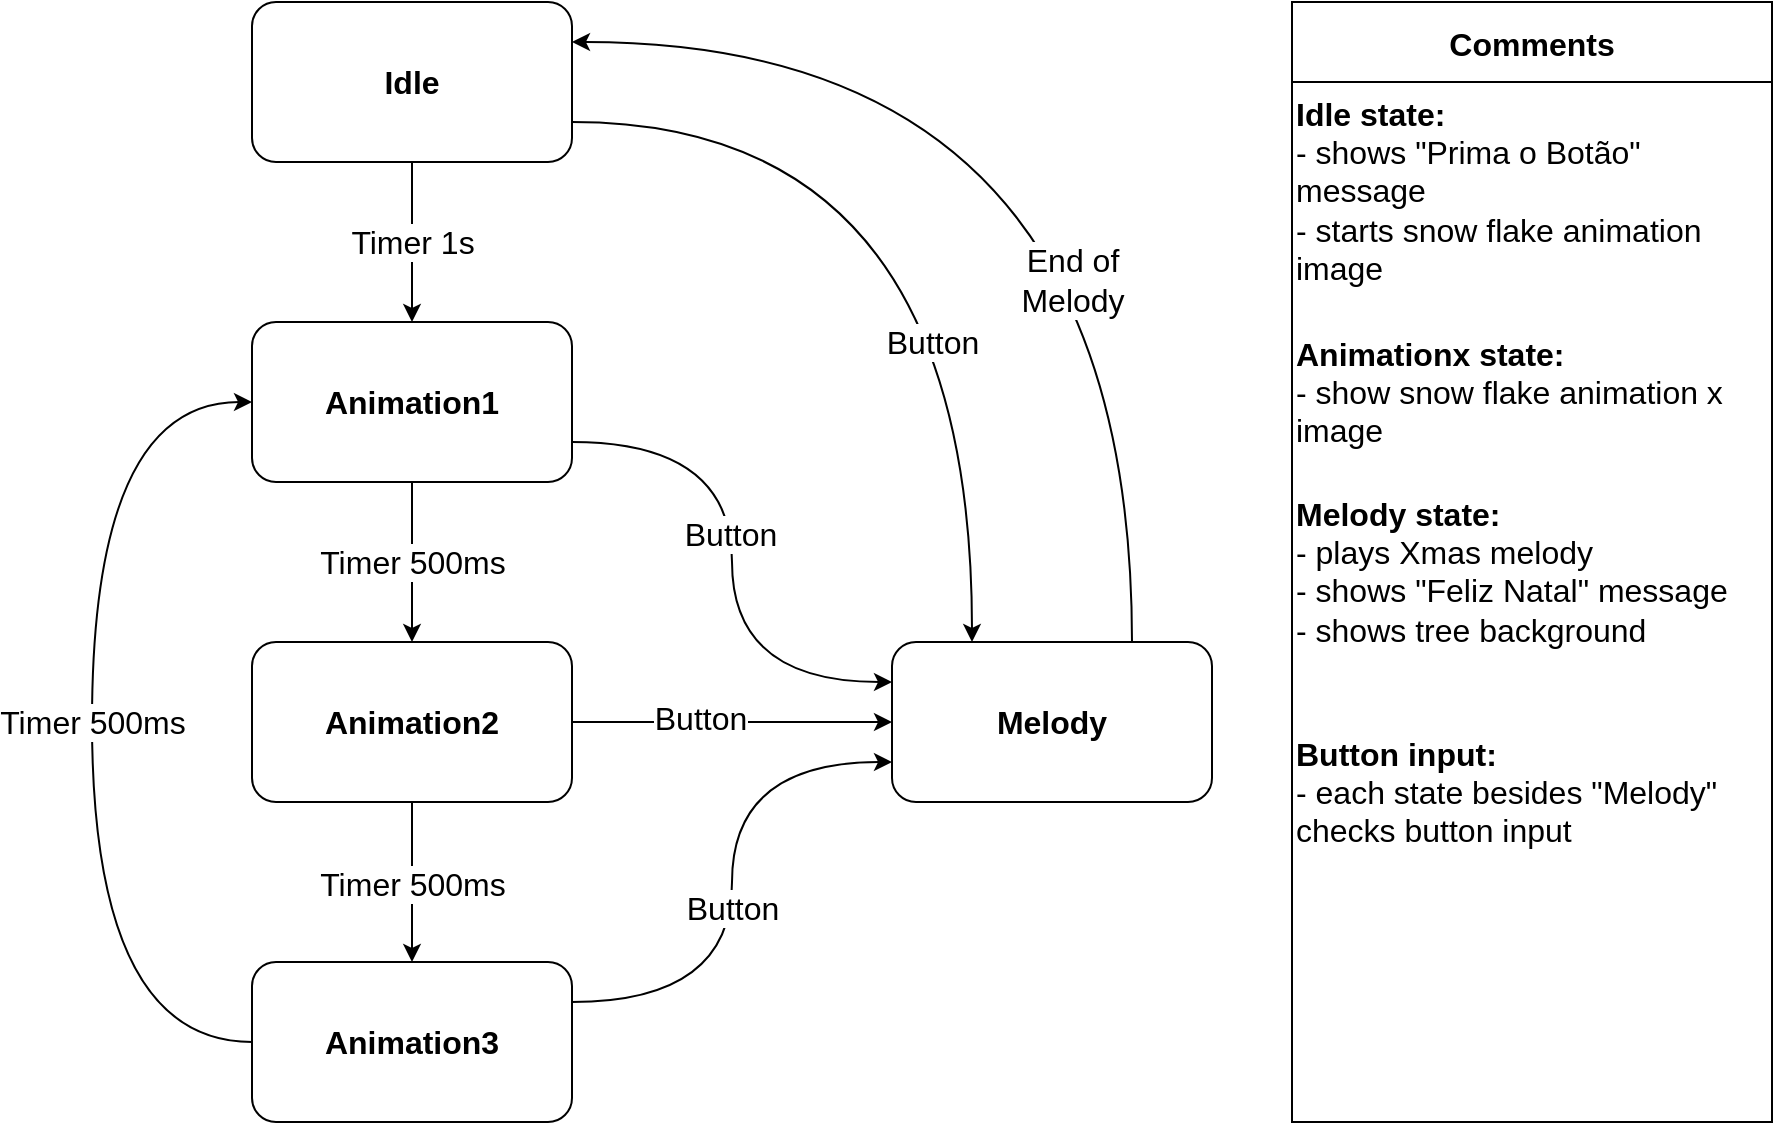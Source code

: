 <mxfile version="20.3.0" type="device"><diagram id="K1SaifJy4pwLog_R_Eac" name="Page-1"><mxGraphModel dx="1024" dy="675" grid="1" gridSize="10" guides="1" tooltips="1" connect="1" arrows="1" fold="1" page="1" pageScale="1" pageWidth="1169" pageHeight="827" math="0" shadow="0"><root><mxCell id="0"/><mxCell id="1" parent="0"/><mxCell id="Y8G3NJ-Q2ZWjeWGER6vO-10" style="edgeStyle=orthogonalEdgeStyle;rounded=0;orthogonalLoop=1;jettySize=auto;html=1;exitX=0.5;exitY=1;exitDx=0;exitDy=0;entryX=0.5;entryY=0;entryDx=0;entryDy=0;fontSize=16;curved=1;" edge="1" parent="1" source="Y8G3NJ-Q2ZWjeWGER6vO-1" target="Y8G3NJ-Q2ZWjeWGER6vO-7"><mxGeometry relative="1" as="geometry"/></mxCell><mxCell id="Y8G3NJ-Q2ZWjeWGER6vO-13" value="Timer 1s" style="edgeLabel;html=1;align=center;verticalAlign=middle;resizable=0;points=[];fontSize=16;" vertex="1" connectable="0" parent="Y8G3NJ-Q2ZWjeWGER6vO-10"><mxGeometry x="-0.18" y="1" relative="1" as="geometry"><mxPoint x="-1" y="7" as="offset"/></mxGeometry></mxCell><mxCell id="Y8G3NJ-Q2ZWjeWGER6vO-33" style="edgeStyle=orthogonalEdgeStyle;curved=1;rounded=0;orthogonalLoop=1;jettySize=auto;html=1;exitX=1;exitY=0.75;exitDx=0;exitDy=0;entryX=0.25;entryY=0;entryDx=0;entryDy=0;fontSize=16;" edge="1" parent="1" source="Y8G3NJ-Q2ZWjeWGER6vO-1" target="Y8G3NJ-Q2ZWjeWGER6vO-2"><mxGeometry relative="1" as="geometry"><Array as="points"><mxPoint x="520" y="100"/></Array></mxGeometry></mxCell><mxCell id="Y8G3NJ-Q2ZWjeWGER6vO-34" value="Button" style="edgeLabel;html=1;align=center;verticalAlign=middle;resizable=0;points=[];fontSize=16;" vertex="1" connectable="0" parent="Y8G3NJ-Q2ZWjeWGER6vO-33"><mxGeometry x="0.347" y="-2" relative="1" as="geometry"><mxPoint x="-18" as="offset"/></mxGeometry></mxCell><mxCell id="Y8G3NJ-Q2ZWjeWGER6vO-1" value="&lt;b&gt;&lt;font style=&quot;font-size: 16px;&quot;&gt;Idle&lt;br&gt;&lt;/font&gt;&lt;/b&gt;" style="rounded=1;whiteSpace=wrap;html=1;" vertex="1" parent="1"><mxGeometry x="160" y="40" width="160" height="80" as="geometry"/></mxCell><mxCell id="Y8G3NJ-Q2ZWjeWGER6vO-20" style="edgeStyle=orthogonalEdgeStyle;curved=1;rounded=0;orthogonalLoop=1;jettySize=auto;html=1;exitX=0.75;exitY=0;exitDx=0;exitDy=0;entryX=1;entryY=0.25;entryDx=0;entryDy=0;fontSize=16;" edge="1" parent="1" source="Y8G3NJ-Q2ZWjeWGER6vO-2" target="Y8G3NJ-Q2ZWjeWGER6vO-1"><mxGeometry relative="1" as="geometry"/></mxCell><mxCell id="Y8G3NJ-Q2ZWjeWGER6vO-25" value="End of&lt;br&gt;Melody" style="edgeLabel;html=1;align=center;verticalAlign=middle;resizable=0;points=[];fontSize=16;" vertex="1" connectable="0" parent="Y8G3NJ-Q2ZWjeWGER6vO-20"><mxGeometry x="-0.376" y="5" relative="1" as="geometry"><mxPoint x="-25" as="offset"/></mxGeometry></mxCell><mxCell id="Y8G3NJ-Q2ZWjeWGER6vO-2" value="&lt;b&gt;&lt;font style=&quot;font-size: 16px;&quot;&gt;Melody&lt;br&gt;&lt;/font&gt;&lt;/b&gt;" style="rounded=1;whiteSpace=wrap;html=1;" vertex="1" parent="1"><mxGeometry x="480" y="360" width="160" height="80" as="geometry"/></mxCell><mxCell id="Y8G3NJ-Q2ZWjeWGER6vO-11" style="edgeStyle=orthogonalEdgeStyle;curved=1;rounded=0;orthogonalLoop=1;jettySize=auto;html=1;exitX=0.5;exitY=1;exitDx=0;exitDy=0;entryX=0.5;entryY=0;entryDx=0;entryDy=0;fontSize=16;" edge="1" parent="1" source="Y8G3NJ-Q2ZWjeWGER6vO-7" target="Y8G3NJ-Q2ZWjeWGER6vO-8"><mxGeometry relative="1" as="geometry"><Array as="points"><mxPoint x="240" y="290"/><mxPoint x="240" y="290"/></Array></mxGeometry></mxCell><mxCell id="Y8G3NJ-Q2ZWjeWGER6vO-14" value="Timer 500ms" style="edgeLabel;html=1;align=center;verticalAlign=middle;resizable=0;points=[];fontSize=16;" vertex="1" connectable="0" parent="Y8G3NJ-Q2ZWjeWGER6vO-11"><mxGeometry x="-0.222" relative="1" as="geometry"><mxPoint y="9" as="offset"/></mxGeometry></mxCell><mxCell id="Y8G3NJ-Q2ZWjeWGER6vO-16" style="edgeStyle=orthogonalEdgeStyle;curved=1;rounded=0;orthogonalLoop=1;jettySize=auto;html=1;exitX=1;exitY=0.75;exitDx=0;exitDy=0;entryX=0;entryY=0.25;entryDx=0;entryDy=0;fontSize=16;" edge="1" parent="1" source="Y8G3NJ-Q2ZWjeWGER6vO-7" target="Y8G3NJ-Q2ZWjeWGER6vO-2"><mxGeometry relative="1" as="geometry"/></mxCell><mxCell id="Y8G3NJ-Q2ZWjeWGER6vO-22" value="Button" style="edgeLabel;html=1;align=center;verticalAlign=middle;resizable=0;points=[];fontSize=16;" vertex="1" connectable="0" parent="Y8G3NJ-Q2ZWjeWGER6vO-16"><mxGeometry x="-0.103" y="-1" relative="1" as="geometry"><mxPoint as="offset"/></mxGeometry></mxCell><mxCell id="Y8G3NJ-Q2ZWjeWGER6vO-7" value="&lt;b&gt;&lt;font style=&quot;font-size: 16px;&quot;&gt;Animation1&lt;/font&gt;&lt;/b&gt;" style="rounded=1;whiteSpace=wrap;html=1;" vertex="1" parent="1"><mxGeometry x="160" y="200" width="160" height="80" as="geometry"/></mxCell><mxCell id="Y8G3NJ-Q2ZWjeWGER6vO-12" style="edgeStyle=orthogonalEdgeStyle;curved=1;rounded=0;orthogonalLoop=1;jettySize=auto;html=1;exitX=0.5;exitY=1;exitDx=0;exitDy=0;entryX=0.5;entryY=0;entryDx=0;entryDy=0;fontSize=16;" edge="1" parent="1" source="Y8G3NJ-Q2ZWjeWGER6vO-8" target="Y8G3NJ-Q2ZWjeWGER6vO-9"><mxGeometry relative="1" as="geometry"/></mxCell><mxCell id="Y8G3NJ-Q2ZWjeWGER6vO-15" value="Timer 500ms" style="edgeLabel;html=1;align=center;verticalAlign=middle;resizable=0;points=[];fontSize=16;" vertex="1" connectable="0" parent="Y8G3NJ-Q2ZWjeWGER6vO-12"><mxGeometry x="0.209" y="3" relative="1" as="geometry"><mxPoint x="-3" y="-8" as="offset"/></mxGeometry></mxCell><mxCell id="Y8G3NJ-Q2ZWjeWGER6vO-17" style="edgeStyle=orthogonalEdgeStyle;curved=1;rounded=0;orthogonalLoop=1;jettySize=auto;html=1;exitX=1;exitY=0.5;exitDx=0;exitDy=0;entryX=0;entryY=0.5;entryDx=0;entryDy=0;fontSize=16;" edge="1" parent="1" source="Y8G3NJ-Q2ZWjeWGER6vO-8" target="Y8G3NJ-Q2ZWjeWGER6vO-2"><mxGeometry relative="1" as="geometry"/></mxCell><mxCell id="Y8G3NJ-Q2ZWjeWGER6vO-23" value="Button" style="edgeLabel;html=1;align=center;verticalAlign=middle;resizable=0;points=[];fontSize=16;" vertex="1" connectable="0" parent="Y8G3NJ-Q2ZWjeWGER6vO-17"><mxGeometry x="-0.206" y="2" relative="1" as="geometry"><mxPoint as="offset"/></mxGeometry></mxCell><mxCell id="Y8G3NJ-Q2ZWjeWGER6vO-8" value="&lt;b&gt;&lt;font style=&quot;font-size: 16px;&quot;&gt;Animation2&lt;/font&gt;&lt;/b&gt;" style="rounded=1;whiteSpace=wrap;html=1;" vertex="1" parent="1"><mxGeometry x="160" y="360" width="160" height="80" as="geometry"/></mxCell><mxCell id="Y8G3NJ-Q2ZWjeWGER6vO-18" style="edgeStyle=orthogonalEdgeStyle;curved=1;rounded=0;orthogonalLoop=1;jettySize=auto;html=1;exitX=1;exitY=0.25;exitDx=0;exitDy=0;entryX=0;entryY=0.75;entryDx=0;entryDy=0;fontSize=16;" edge="1" parent="1" source="Y8G3NJ-Q2ZWjeWGER6vO-9" target="Y8G3NJ-Q2ZWjeWGER6vO-2"><mxGeometry relative="1" as="geometry"/></mxCell><mxCell id="Y8G3NJ-Q2ZWjeWGER6vO-24" value="Button" style="edgeLabel;html=1;align=center;verticalAlign=middle;resizable=0;points=[];fontSize=16;" vertex="1" connectable="0" parent="Y8G3NJ-Q2ZWjeWGER6vO-18"><mxGeometry x="-0.089" relative="1" as="geometry"><mxPoint as="offset"/></mxGeometry></mxCell><mxCell id="Y8G3NJ-Q2ZWjeWGER6vO-19" style="edgeStyle=orthogonalEdgeStyle;curved=1;rounded=0;orthogonalLoop=1;jettySize=auto;html=1;exitX=0;exitY=0.5;exitDx=0;exitDy=0;entryX=0;entryY=0.5;entryDx=0;entryDy=0;fontSize=16;" edge="1" parent="1" source="Y8G3NJ-Q2ZWjeWGER6vO-9" target="Y8G3NJ-Q2ZWjeWGER6vO-7"><mxGeometry relative="1" as="geometry"><Array as="points"><mxPoint x="80" y="560"/><mxPoint x="80" y="240"/></Array></mxGeometry></mxCell><mxCell id="Y8G3NJ-Q2ZWjeWGER6vO-21" value="Timer 500ms" style="edgeLabel;html=1;align=center;verticalAlign=middle;resizable=0;points=[];fontSize=16;" vertex="1" connectable="0" parent="Y8G3NJ-Q2ZWjeWGER6vO-19"><mxGeometry x="-0.061" y="-3" relative="1" as="geometry"><mxPoint x="-3" y="-15" as="offset"/></mxGeometry></mxCell><mxCell id="Y8G3NJ-Q2ZWjeWGER6vO-9" value="&lt;b&gt;&lt;font style=&quot;font-size: 16px;&quot;&gt;Animation3&lt;/font&gt;&lt;/b&gt;" style="rounded=1;whiteSpace=wrap;html=1;" vertex="1" parent="1"><mxGeometry x="160" y="520" width="160" height="80" as="geometry"/></mxCell><mxCell id="Y8G3NJ-Q2ZWjeWGER6vO-28" value="Comments" style="swimlane;fontSize=16;startSize=40;" vertex="1" parent="1"><mxGeometry x="680" y="40" width="240" height="560" as="geometry"/></mxCell><mxCell id="Y8G3NJ-Q2ZWjeWGER6vO-29" value="&lt;b&gt;Idle state:&lt;br&gt;&lt;/b&gt;- shows &quot;Prima o Botão&quot; message&lt;br&gt;- starts snow flake animation image" style="text;html=1;strokeColor=none;fillColor=none;align=left;verticalAlign=top;whiteSpace=wrap;rounded=0;fontSize=16;" vertex="1" parent="Y8G3NJ-Q2ZWjeWGER6vO-28"><mxGeometry y="40" width="240" height="120" as="geometry"/></mxCell><mxCell id="Y8G3NJ-Q2ZWjeWGER6vO-30" value="&lt;b&gt;Animationx state:&lt;br&gt;&lt;/b&gt;- show snow flake animation x image" style="text;html=1;strokeColor=none;fillColor=none;align=left;verticalAlign=top;whiteSpace=wrap;rounded=0;fontSize=16;" vertex="1" parent="Y8G3NJ-Q2ZWjeWGER6vO-28"><mxGeometry y="160" width="240" height="80" as="geometry"/></mxCell><mxCell id="Y8G3NJ-Q2ZWjeWGER6vO-31" value="&lt;b&gt;Melody state:&lt;br&gt;&lt;/b&gt;- plays Xmas melody&lt;br&gt;- shows &quot;Feliz Natal&quot; message&lt;br&gt;- shows tree background" style="text;html=1;strokeColor=none;fillColor=none;align=left;verticalAlign=top;whiteSpace=wrap;rounded=0;fontSize=16;" vertex="1" parent="Y8G3NJ-Q2ZWjeWGER6vO-28"><mxGeometry y="240" width="240" height="120" as="geometry"/></mxCell><mxCell id="Y8G3NJ-Q2ZWjeWGER6vO-32" value="&lt;b&gt;Button input:&lt;br&gt;&lt;/b&gt;- each state besides &quot;Melody&quot; checks button input" style="text;html=1;strokeColor=none;fillColor=none;align=left;verticalAlign=top;whiteSpace=wrap;rounded=0;fontSize=16;" vertex="1" parent="Y8G3NJ-Q2ZWjeWGER6vO-28"><mxGeometry y="360" width="240" height="80" as="geometry"/></mxCell></root></mxGraphModel></diagram></mxfile>